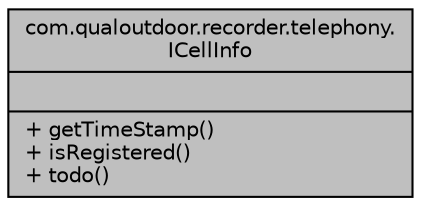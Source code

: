 digraph "com.qualoutdoor.recorder.telephony.ICellInfo"
{
  edge [fontname="Helvetica",fontsize="10",labelfontname="Helvetica",labelfontsize="10"];
  node [fontname="Helvetica",fontsize="10",shape=record];
  Node1 [label="{com.qualoutdoor.recorder.telephony.\lICellInfo\n||+ getTimeStamp()\l+ isRegistered()\l+ todo()\l}",height=0.2,width=0.4,color="black", fillcolor="grey75", style="filled" fontcolor="black"];
}

